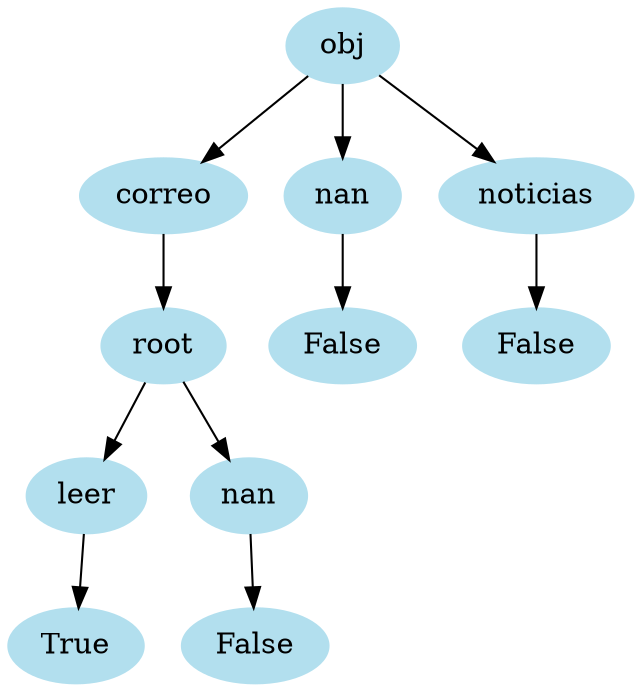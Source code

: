 // Decision Tree
digraph {
	node [color=lightblue2 style=filled]
	root [label=obj]
	0.9137294879420493 [label=correo]
	root -> 0.9137294879420493
	0.3264365606837246 [label=root]
	0.9137294879420493 -> 0.3264365606837246
	0.6725544805098843 [label=nan]
	root -> 0.6725544805098843
	0.7018399148910356 [label=False]
	0.6725544805098843 -> 0.7018399148910356
	0.24811954621758991 [label=noticias]
	root -> 0.24811954621758991
	0.4623637120895928 [label=False]
	0.24811954621758991 -> 0.4623637120895928
	0.3264365606837246 [label=root]
	0.5783034353726142 [label=leer]
	0.3264365606837246 -> 0.5783034353726142
	0.05569255340375856 [label=True]
	0.5783034353726142 -> 0.05569255340375856
	0.5719911844991207 [label=nan]
	0.3264365606837246 -> 0.5719911844991207
	0.4312084752376596 [label=False]
	0.5719911844991207 -> 0.4312084752376596
}
